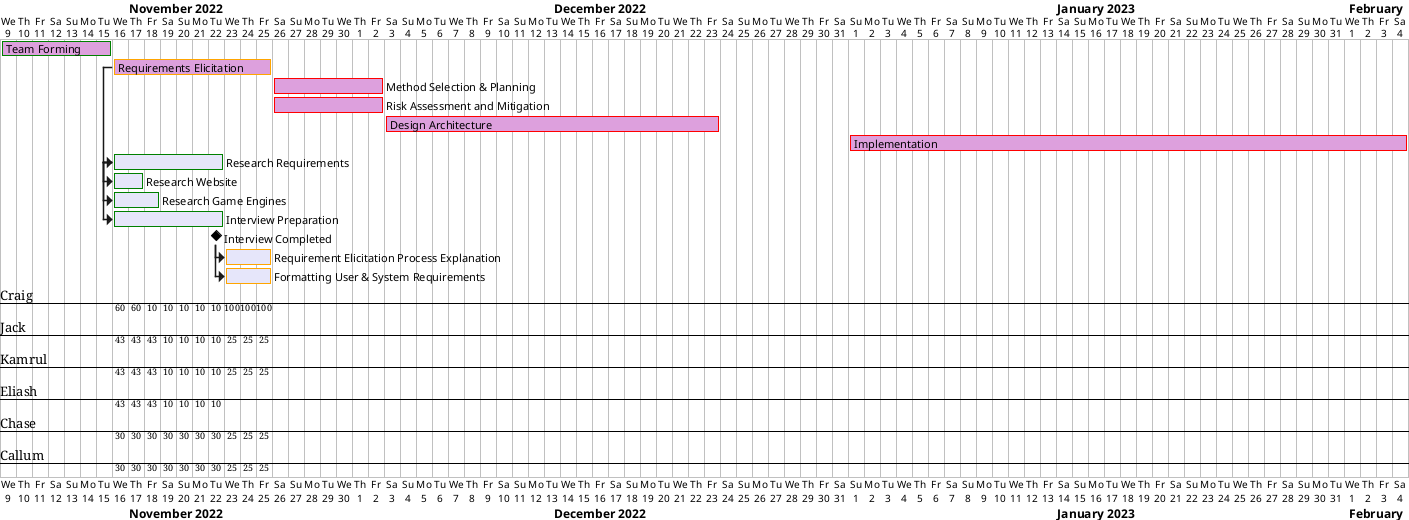 ' Preview with Alt D
' Date: 24-11-2022
@startgantt
hide ressources names
'Main Goals
[Team Forming] lasts 7 days and is colored in Plum/Green
[Requirements Elicitation] lasts 10 days and is colored in Plum/Orange
[Method Selection & Planning] lasts 7 days and is colored in Plum/Red
[Risk Assessment and Mitigation] lasts 7 days and is colored in Plum/Red
[Design Architecture] lasts 21 days and is colored in Plum/Red
[Implementation] lasts 35 days and is colored in Plum/Red
Project starts 2022-11-09
[Team Forming] starts 2022-11-09
[Requirements Elicitation] starts 2022-11-16
[Method Selection & Planning] starts 2022-11-26
[Risk Assessment and Mitigation] starts 2022-11-26
[Design Architecture] starts 2022-12-03
[Implementation] starts 2023-01-01

'
[Research Requirements] lasts 7 days and is colored in Lavender/Green and starts after [Requirements Elicitation]'s start
[Research Website] on {Craig:50%} lasts 1 days and is colored in Lavender/Green and starts after [Research Requirements]'s start
[Research Game Engines] on {Jack:33%}{Kamrul:33%}{Eliash:33%} lasts 2 days and is colored in Lavender/Green and starts after [Research Requirements]'s start
[Interview Preparation] on {Chase:30%}{Callum:30%}{Jack:10%}{Kamrul:10%}{Eliash:10%}{Craig:10%} lasts 7 days and is colored in Lavender/Green and starts after [Research Requirements]’s start
[Interview Completed] happens at [Interview Preparation]’s end

[Requirement Elicitation Process Explanation] on {Craig:100%} lasts 3 days and is colored in Lavender/Orange and starts after [Interview Completed]'s end
[Formatting User & System Requirements] on {Callum:25%}{Jack:25%}{Kamrul:25%}{Chase:25%} lasts 3 days and is colored in Lavender/Orange and starts after [Interview Completed]'s end

@endgantt
'[Formatting User & System Requirements] on {Callum, Jack, Kamrul, Chase} lasts 3 days and is colored in Lavender/Orange and starts after [Analyse Requirements & Writeup]'s start